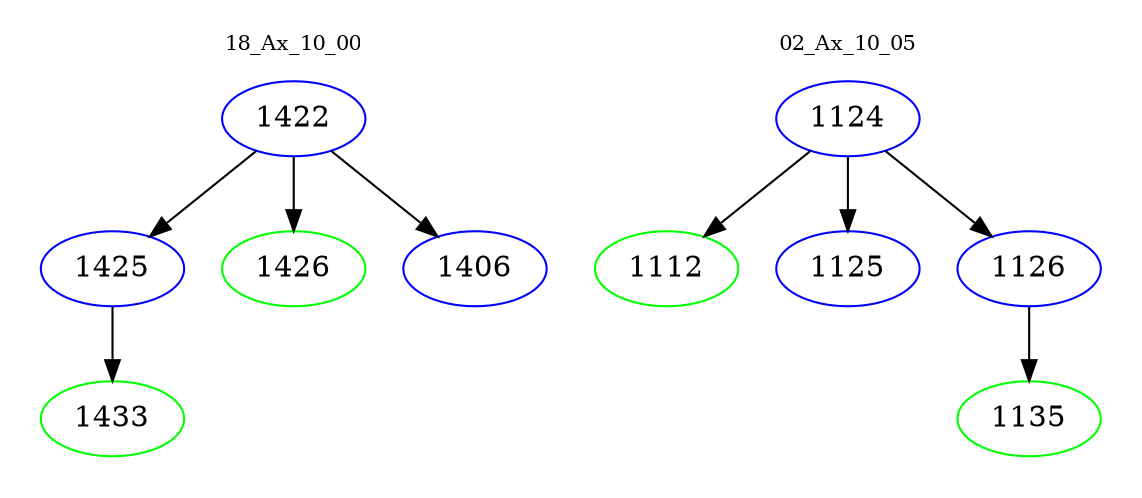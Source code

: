 digraph{
subgraph cluster_0 {
color = white
label = "18_Ax_10_00";
fontsize=10;
T0_1422 [label="1422", color="blue"]
T0_1422 -> T0_1425 [color="black"]
T0_1425 [label="1425", color="blue"]
T0_1425 -> T0_1433 [color="black"]
T0_1433 [label="1433", color="green"]
T0_1422 -> T0_1426 [color="black"]
T0_1426 [label="1426", color="green"]
T0_1422 -> T0_1406 [color="black"]
T0_1406 [label="1406", color="blue"]
}
subgraph cluster_1 {
color = white
label = "02_Ax_10_05";
fontsize=10;
T1_1124 [label="1124", color="blue"]
T1_1124 -> T1_1112 [color="black"]
T1_1112 [label="1112", color="green"]
T1_1124 -> T1_1125 [color="black"]
T1_1125 [label="1125", color="blue"]
T1_1124 -> T1_1126 [color="black"]
T1_1126 [label="1126", color="blue"]
T1_1126 -> T1_1135 [color="black"]
T1_1135 [label="1135", color="green"]
}
}
